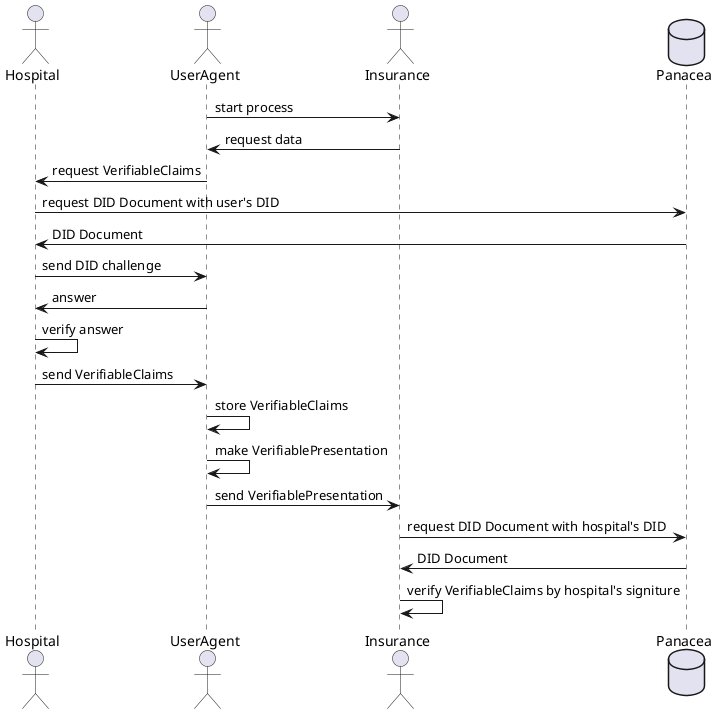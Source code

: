 @startuml

actor Hospital
actor UserAgent
actor Insurance
database Panacea

UserAgent -> Insurance : start process
Insurance -> UserAgent : request data
UserAgent -> Hospital : request VerifiableClaims
Hospital -> Panacea : request DID Document with user's DID
Panacea -> Hospital : DID Document
Hospital -> UserAgent : send DID challenge
UserAgent -> Hospital : answer
Hospital -> Hospital : verify answer 
Hospital -> UserAgent : send VerifiableClaims
UserAgent -> UserAgent : store VerifiableClaims
UserAgent -> UserAgent : make VerifiablePresentation
UserAgent -> Insurance : send VerifiablePresentation
Insurance -> Panacea : request DID Document with hospital's DID
Panacea -> Insurance : DID Document
Insurance -> Insurance : verify VerifiableClaims by hospital's signiture

@enduml

